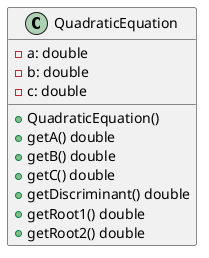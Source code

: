 @startuml
class QuadraticEquation{
-a: double
-b: double
-c: double
+QuadraticEquation()
+getA() double
+getB() double
+getC() double
+getDiscriminant() double
+getRoot1() double
+getRoot2() double
}

@enduml